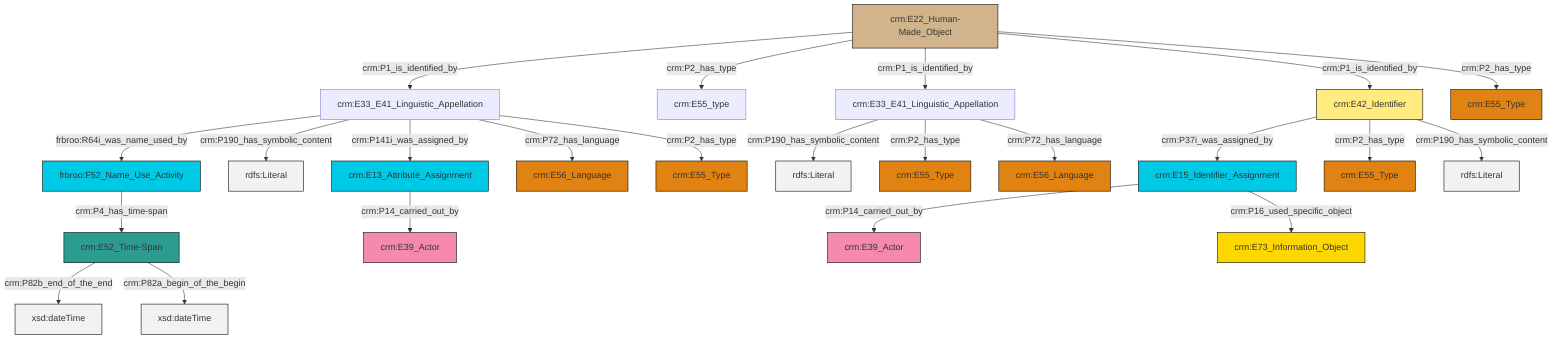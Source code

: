 graph TD
classDef Literal fill:#f2f2f2,stroke:#000000;
classDef CRM_Entity fill:#FFFFFF,stroke:#000000;
classDef Temporal_Entity fill:#00C9E6, stroke:#000000;
classDef Type fill:#E18312, stroke:#000000;
classDef Time-Span fill:#2C9C91, stroke:#000000;
classDef Appellation fill:#FFEB7F, stroke:#000000;
classDef Place fill:#008836, stroke:#000000;
classDef Persistent_Item fill:#B266B2, stroke:#000000;
classDef Conceptual_Object fill:#FFD700, stroke:#000000;
classDef Physical_Thing fill:#D2B48C, stroke:#000000;
classDef Actor fill:#f58aad, stroke:#000000;
classDef PC_Classes fill:#4ce600, stroke:#000000;
classDef Multi fill:#cccccc,stroke:#000000;

2["crm:E52_Time-Span"]:::Time-Span -->|crm:P82b_end_of_the_end| 3[xsd:dateTime]:::Literal
2["crm:E52_Time-Span"]:::Time-Span -->|crm:P82a_begin_of_the_begin| 4[xsd:dateTime]:::Literal
9["crm:E22_Human-Made_Object"]:::Physical_Thing -->|crm:P1_is_identified_by| 10["crm:E33_E41_Linguistic_Appellation"]:::Default
10["crm:E33_E41_Linguistic_Appellation"]:::Default -->|frbroo:R64i_was_name_used_by| 7["frbroo:F52_Name_Use_Activity"]:::Temporal_Entity
9["crm:E22_Human-Made_Object"]:::Physical_Thing -->|crm:P2_has_type| 0["crm:E55_type"]:::Default
10["crm:E33_E41_Linguistic_Appellation"]:::Default -->|crm:P190_has_symbolic_content| 16[rdfs:Literal]:::Literal
17["crm:E42_Identifier"]:::Appellation -->|crm:P37i_was_assigned_by| 18["crm:E15_Identifier_Assignment"]:::Temporal_Entity
19["crm:E33_E41_Linguistic_Appellation"]:::Default -->|crm:P190_has_symbolic_content| 20[rdfs:Literal]:::Literal
9["crm:E22_Human-Made_Object"]:::Physical_Thing -->|crm:P1_is_identified_by| 19["crm:E33_E41_Linguistic_Appellation"]:::Default
18["crm:E15_Identifier_Assignment"]:::Temporal_Entity -->|crm:P14_carried_out_by| 22["crm:E39_Actor"]:::Actor
5["crm:E13_Attribute_Assignment"]:::Temporal_Entity -->|crm:P14_carried_out_by| 14["crm:E39_Actor"]:::Actor
9["crm:E22_Human-Made_Object"]:::Physical_Thing -->|crm:P1_is_identified_by| 17["crm:E42_Identifier"]:::Appellation
10["crm:E33_E41_Linguistic_Appellation"]:::Default -->|crm:P141i_was_assigned_by| 5["crm:E13_Attribute_Assignment"]:::Temporal_Entity
17["crm:E42_Identifier"]:::Appellation -->|crm:P2_has_type| 34["crm:E55_Type"]:::Type
17["crm:E42_Identifier"]:::Appellation -->|crm:P190_has_symbolic_content| 35[rdfs:Literal]:::Literal
18["crm:E15_Identifier_Assignment"]:::Temporal_Entity -->|crm:P16_used_specific_object| 24["crm:E73_Information_Object"]:::Conceptual_Object
9["crm:E22_Human-Made_Object"]:::Physical_Thing -->|crm:P2_has_type| 32["crm:E55_Type"]:::Type
10["crm:E33_E41_Linguistic_Appellation"]:::Default -->|crm:P72_has_language| 26["crm:E56_Language"]:::Type
10["crm:E33_E41_Linguistic_Appellation"]:::Default -->|crm:P2_has_type| 38["crm:E55_Type"]:::Type
19["crm:E33_E41_Linguistic_Appellation"]:::Default -->|crm:P2_has_type| 12["crm:E55_Type"]:::Type
7["frbroo:F52_Name_Use_Activity"]:::Temporal_Entity -->|crm:P4_has_time-span| 2["crm:E52_Time-Span"]:::Time-Span
19["crm:E33_E41_Linguistic_Appellation"]:::Default -->|crm:P72_has_language| 28["crm:E56_Language"]:::Type